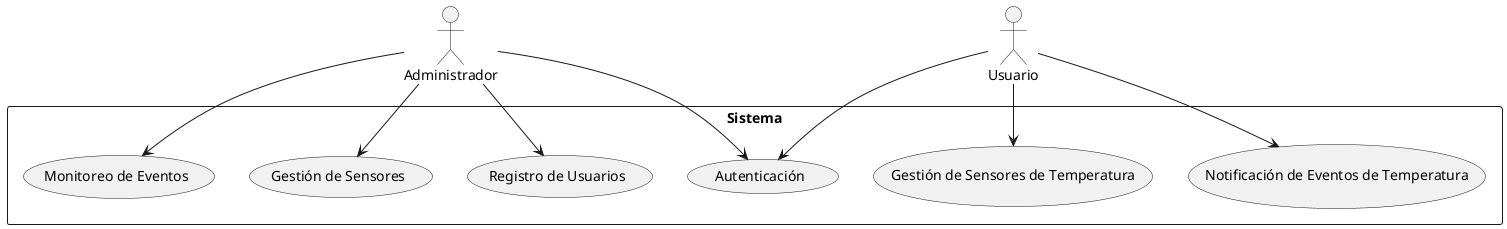 @startuml
actor Administrador as Admin
actor Usuario as User

rectangle Sistema {
  usecase "Registro de Usuarios" as CU1
  usecase "Gestión de Sensores" as CU2
  usecase "Monitoreo de Eventos" as CU3
  usecase "Autenticación" as CU4
  usecase "Notificación de Eventos de Temperatura" as CU5
  usecase "Gestión de Sensores de Temperatura" as CU6
}

Admin --> CU1
Admin --> CU2
Admin --> CU3
Admin --> CU4
User --> CU4
User --> CU5
User --> CU6

@enduml
